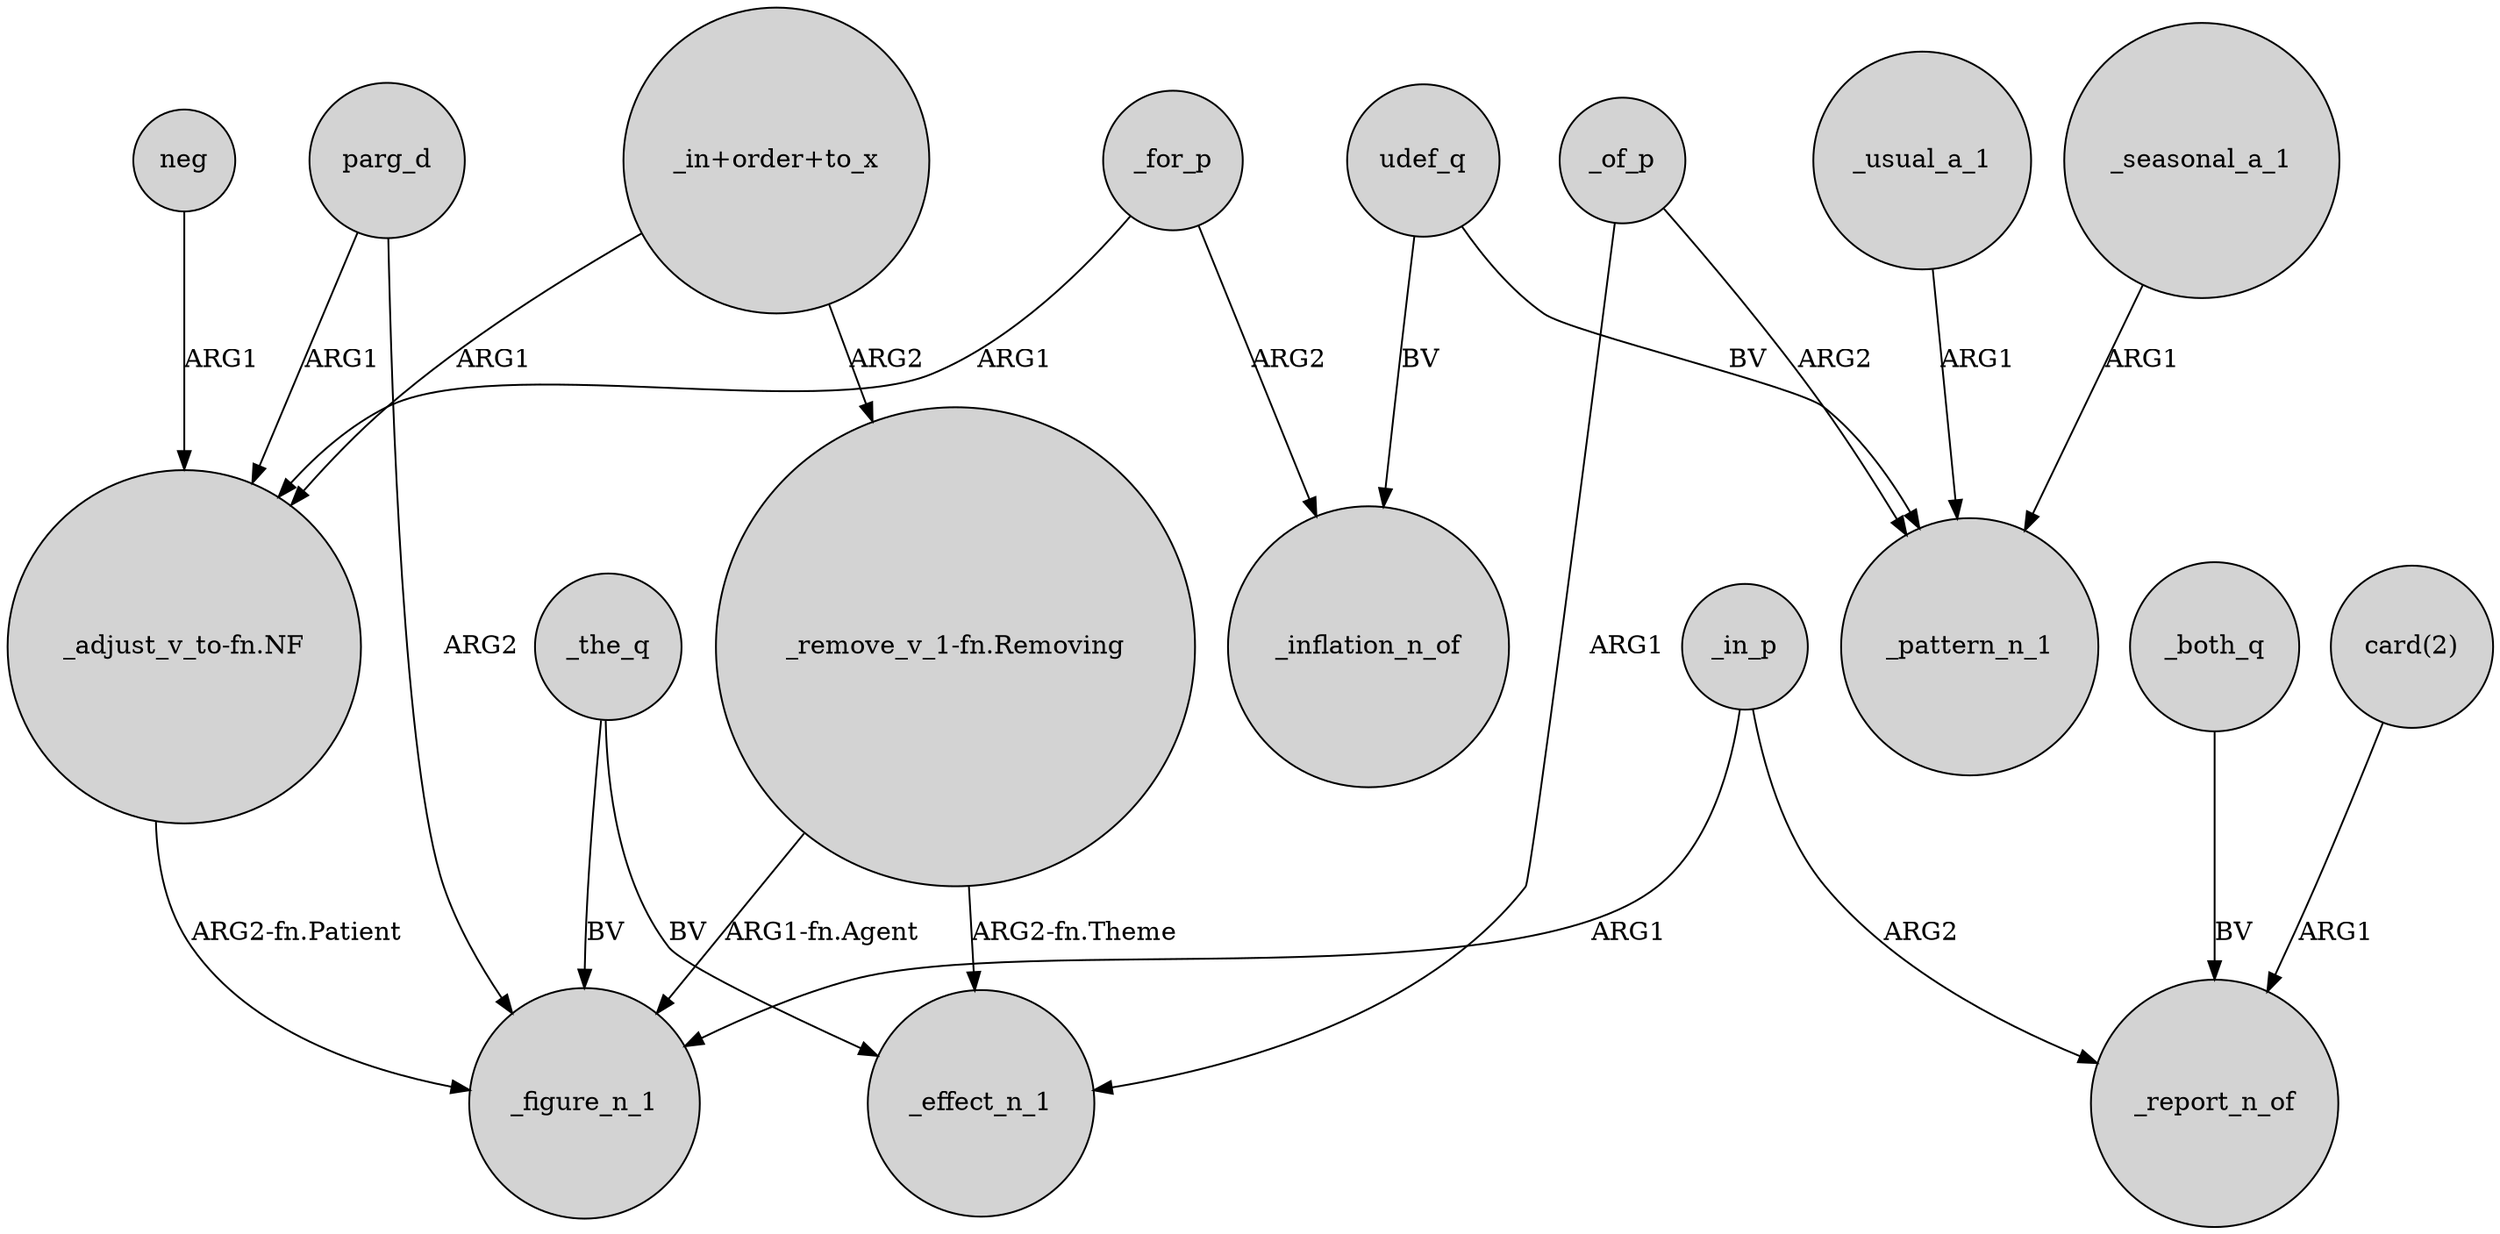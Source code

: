 digraph {
	node [shape=circle style=filled]
	_of_p -> _effect_n_1 [label=ARG1]
	udef_q -> _inflation_n_of [label=BV]
	parg_d -> "_adjust_v_to-fn.NF" [label=ARG1]
	_of_p -> _pattern_n_1 [label=ARG2]
	_in_p -> _report_n_of [label=ARG2]
	"_in+order+to_x" -> "_remove_v_1-fn.Removing" [label=ARG2]
	_usual_a_1 -> _pattern_n_1 [label=ARG1]
	_the_q -> _figure_n_1 [label=BV]
	udef_q -> _pattern_n_1 [label=BV]
	"_remove_v_1-fn.Removing" -> _figure_n_1 [label="ARG1-fn.Agent"]
	"_adjust_v_to-fn.NF" -> _figure_n_1 [label="ARG2-fn.Patient"]
	_seasonal_a_1 -> _pattern_n_1 [label=ARG1]
	"_remove_v_1-fn.Removing" -> _effect_n_1 [label="ARG2-fn.Theme"]
	_the_q -> _effect_n_1 [label=BV]
	neg -> "_adjust_v_to-fn.NF" [label=ARG1]
	_for_p -> _inflation_n_of [label=ARG2]
	"_in+order+to_x" -> "_adjust_v_to-fn.NF" [label=ARG1]
	_for_p -> "_adjust_v_to-fn.NF" [label=ARG1]
	_in_p -> _figure_n_1 [label=ARG1]
	"card(2)" -> _report_n_of [label=ARG1]
	parg_d -> _figure_n_1 [label=ARG2]
	_both_q -> _report_n_of [label=BV]
}
